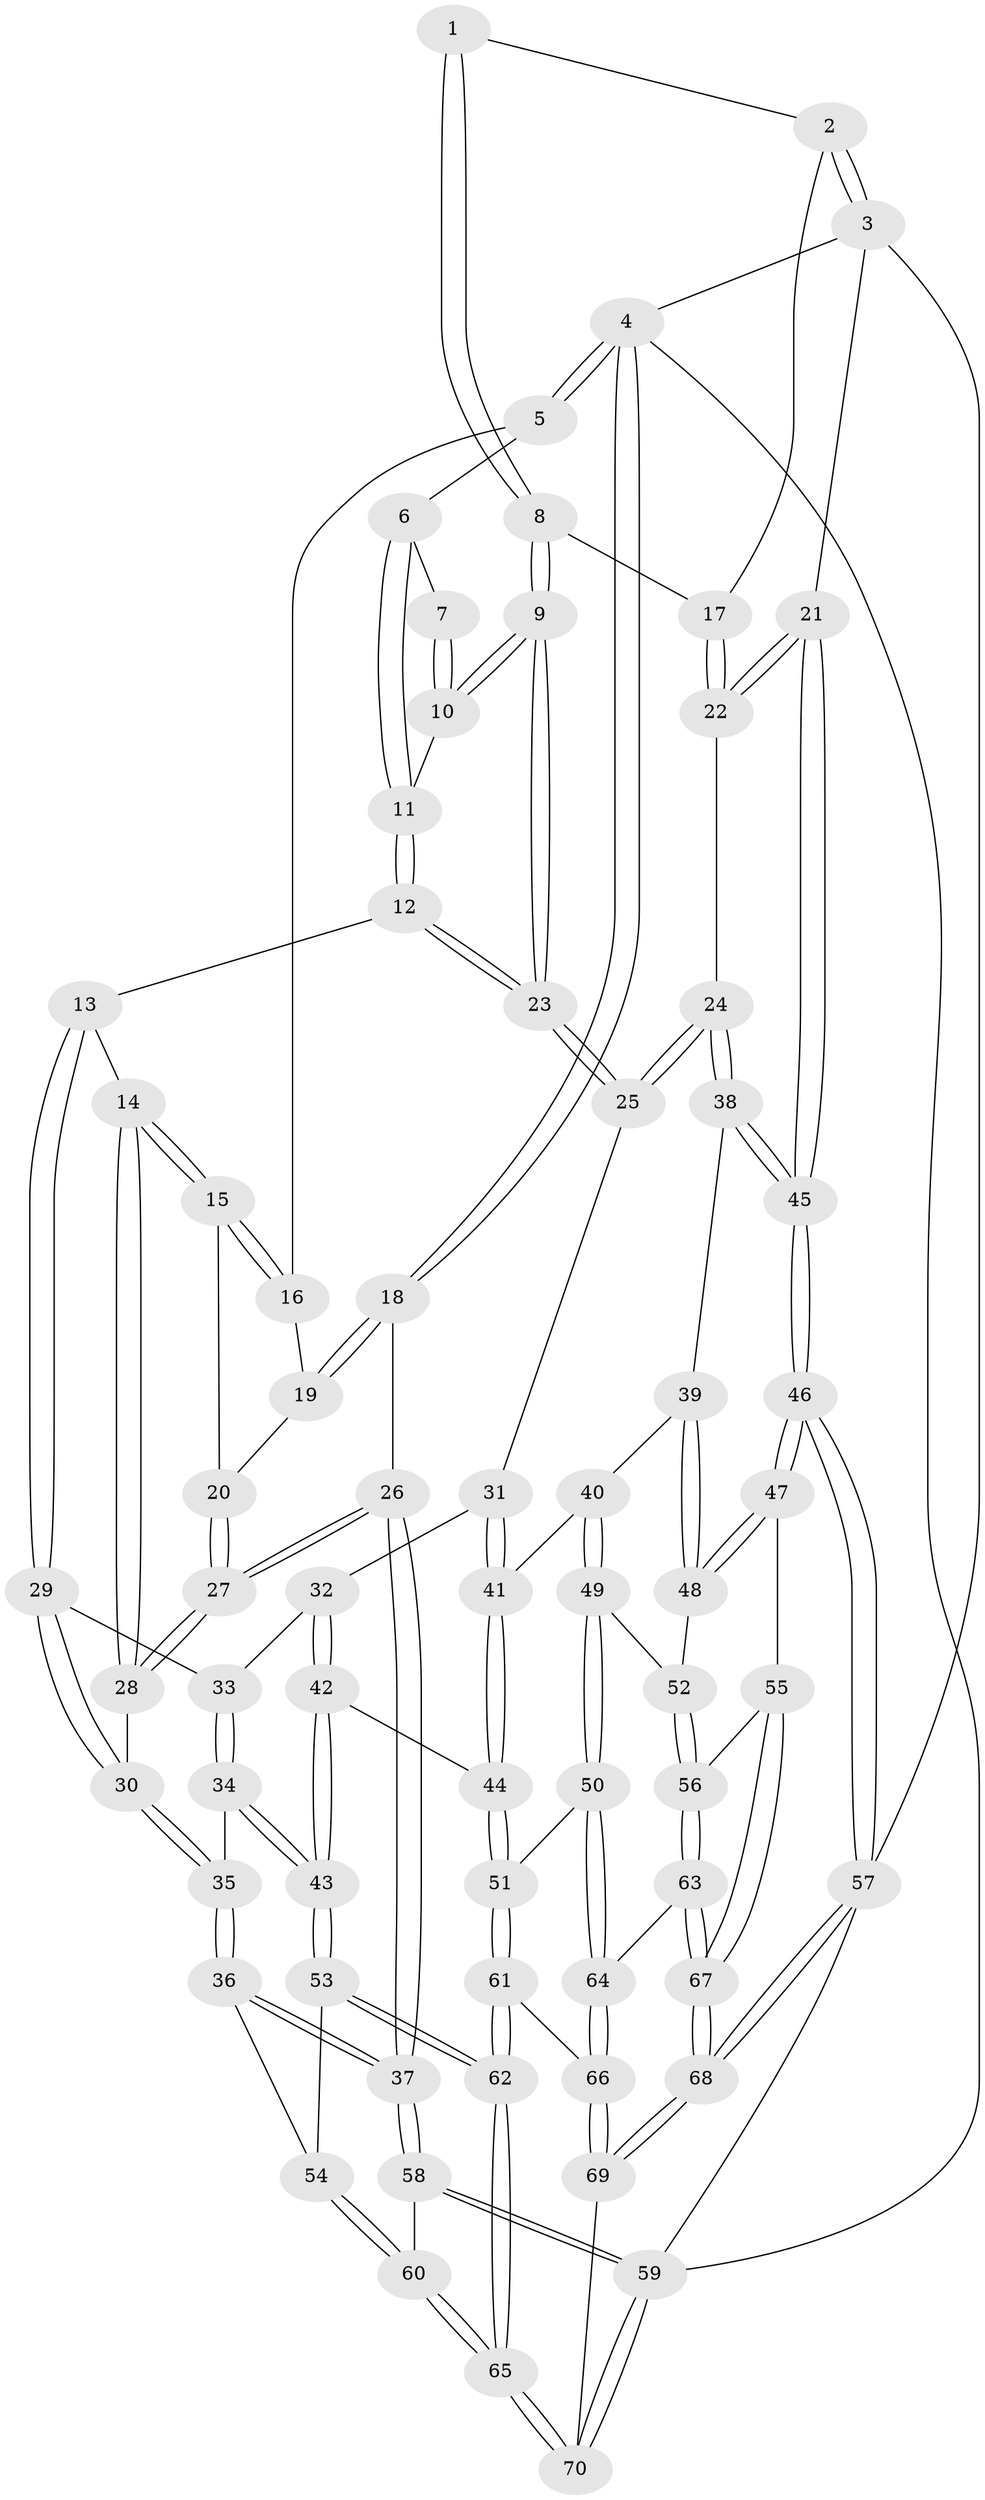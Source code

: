 // coarse degree distribution, {3: 0.09523809523809523, 10: 0.023809523809523808, 5: 0.40476190476190477, 2: 0.023809523809523808, 4: 0.3333333333333333, 6: 0.09523809523809523, 7: 0.023809523809523808}
// Generated by graph-tools (version 1.1) at 2025/21/03/04/25 18:21:09]
// undirected, 70 vertices, 172 edges
graph export_dot {
graph [start="1"]
  node [color=gray90,style=filled];
  1 [pos="+0.7091154901663552+0"];
  2 [pos="+1+0"];
  3 [pos="+1+0"];
  4 [pos="+0+0"];
  5 [pos="+0.14061596103875512+0"];
  6 [pos="+0.2673200168468437+0"];
  7 [pos="+0.5647838065592796+0"];
  8 [pos="+0.6845433364662589+0.17319810136039301"];
  9 [pos="+0.6245130110595559+0.22010965016826667"];
  10 [pos="+0.5777872878724524+0.14501004696640724"];
  11 [pos="+0.33372445611916096+0.08289749241740856"];
  12 [pos="+0.30395251715330807+0.19218389810774492"];
  13 [pos="+0.2810292074299967+0.24253761060447285"];
  14 [pos="+0.22464772854817855+0.24715880896882086"];
  15 [pos="+0.211799920333379+0.2432337395142345"];
  16 [pos="+0.10154716449475282+0.09534389062705817"];
  17 [pos="+0.8606315759050971+0.07332072427519065"];
  18 [pos="+0+0.1243215532489042"];
  19 [pos="+0.05676381699682777+0.13687711720531884"];
  20 [pos="+0.038284401280533106+0.2761923471304127"];
  21 [pos="+1+0.3585648121548161"];
  22 [pos="+0.9389807509311975+0.3316600290910632"];
  23 [pos="+0.6243541472875503+0.22181985075211316"];
  24 [pos="+0.8690215292806132+0.36418121055900726"];
  25 [pos="+0.6254866115890861+0.26982473645021676"];
  26 [pos="+0+0.41033681437662944"];
  27 [pos="+0+0.3671275747276198"];
  28 [pos="+0.15672673575458668+0.38424065263915064"];
  29 [pos="+0.35335375403395825+0.3453064025219185"];
  30 [pos="+0.17898770070223183+0.43459959266481657"];
  31 [pos="+0.5810720613528705+0.33222507683770114"];
  32 [pos="+0.48797186444229107+0.3670765240321549"];
  33 [pos="+0.35358933711745627+0.34552414619481253"];
  34 [pos="+0.3010118413354849+0.5147833280712041"];
  35 [pos="+0.1711807118385518+0.5180003588562684"];
  36 [pos="+0.11076226481612164+0.5633279569334518"];
  37 [pos="+0+0.4932145903595869"];
  38 [pos="+0.8290119713197086+0.49361287250379615"];
  39 [pos="+0.8190539967701307+0.5066984449487801"];
  40 [pos="+0.6695587208799145+0.5193506277907534"];
  41 [pos="+0.6416733989598996+0.48870551536789253"];
  42 [pos="+0.45145868507966147+0.5995986830484245"];
  43 [pos="+0.37649952279697224+0.6161629266615826"];
  44 [pos="+0.45776811282097585+0.6022527513743166"];
  45 [pos="+1+0.6671401386488514"];
  46 [pos="+1+0.6760028394293431"];
  47 [pos="+1+0.7022766507559857"];
  48 [pos="+0.8209658866199309+0.5246674482870056"];
  49 [pos="+0.6487477414673255+0.6694012216340705"];
  50 [pos="+0.6422421078227178+0.7028662252226427"];
  51 [pos="+0.5182150558605739+0.6526478841115807"];
  52 [pos="+0.8197179384580543+0.5438405952980241"];
  53 [pos="+0.32271636235712237+0.6985998592817804"];
  54 [pos="+0.1338652070443703+0.610454215985259"];
  55 [pos="+0.9298259395263941+0.7311210502608336"];
  56 [pos="+0.8207541679342184+0.7077887575181114"];
  57 [pos="+1+1"];
  58 [pos="+0+0.7737931509067701"];
  59 [pos="+0+1"];
  60 [pos="+0.11852366727369772+0.744684593516525"];
  61 [pos="+0.43473287637091046+0.831073146805428"];
  62 [pos="+0.3050612199800873+0.8960334476295286"];
  63 [pos="+0.6948238882112712+0.7580146837295175"];
  64 [pos="+0.6766121734387975+0.7584123211062417"];
  65 [pos="+0.277520733226362+0.9477145024117646"];
  66 [pos="+0.6530892395639717+0.7964374123867058"];
  67 [pos="+0.8711004466304738+0.950004081230487"];
  68 [pos="+0.9623945393689942+1"];
  69 [pos="+0.6139084750140558+1"];
  70 [pos="+0.2553445193771749+1"];
  1 -- 2;
  1 -- 8;
  1 -- 8;
  2 -- 3;
  2 -- 3;
  2 -- 17;
  3 -- 4;
  3 -- 21;
  3 -- 57;
  4 -- 5;
  4 -- 5;
  4 -- 18;
  4 -- 18;
  4 -- 59;
  5 -- 6;
  5 -- 16;
  6 -- 7;
  6 -- 11;
  6 -- 11;
  7 -- 10;
  7 -- 10;
  8 -- 9;
  8 -- 9;
  8 -- 17;
  9 -- 10;
  9 -- 10;
  9 -- 23;
  9 -- 23;
  10 -- 11;
  11 -- 12;
  11 -- 12;
  12 -- 13;
  12 -- 23;
  12 -- 23;
  13 -- 14;
  13 -- 29;
  13 -- 29;
  14 -- 15;
  14 -- 15;
  14 -- 28;
  14 -- 28;
  15 -- 16;
  15 -- 16;
  15 -- 20;
  16 -- 19;
  17 -- 22;
  17 -- 22;
  18 -- 19;
  18 -- 19;
  18 -- 26;
  19 -- 20;
  20 -- 27;
  20 -- 27;
  21 -- 22;
  21 -- 22;
  21 -- 45;
  21 -- 45;
  22 -- 24;
  23 -- 25;
  23 -- 25;
  24 -- 25;
  24 -- 25;
  24 -- 38;
  24 -- 38;
  25 -- 31;
  26 -- 27;
  26 -- 27;
  26 -- 37;
  26 -- 37;
  27 -- 28;
  27 -- 28;
  28 -- 30;
  29 -- 30;
  29 -- 30;
  29 -- 33;
  30 -- 35;
  30 -- 35;
  31 -- 32;
  31 -- 41;
  31 -- 41;
  32 -- 33;
  32 -- 42;
  32 -- 42;
  33 -- 34;
  33 -- 34;
  34 -- 35;
  34 -- 43;
  34 -- 43;
  35 -- 36;
  35 -- 36;
  36 -- 37;
  36 -- 37;
  36 -- 54;
  37 -- 58;
  37 -- 58;
  38 -- 39;
  38 -- 45;
  38 -- 45;
  39 -- 40;
  39 -- 48;
  39 -- 48;
  40 -- 41;
  40 -- 49;
  40 -- 49;
  41 -- 44;
  41 -- 44;
  42 -- 43;
  42 -- 43;
  42 -- 44;
  43 -- 53;
  43 -- 53;
  44 -- 51;
  44 -- 51;
  45 -- 46;
  45 -- 46;
  46 -- 47;
  46 -- 47;
  46 -- 57;
  46 -- 57;
  47 -- 48;
  47 -- 48;
  47 -- 55;
  48 -- 52;
  49 -- 50;
  49 -- 50;
  49 -- 52;
  50 -- 51;
  50 -- 64;
  50 -- 64;
  51 -- 61;
  51 -- 61;
  52 -- 56;
  52 -- 56;
  53 -- 54;
  53 -- 62;
  53 -- 62;
  54 -- 60;
  54 -- 60;
  55 -- 56;
  55 -- 67;
  55 -- 67;
  56 -- 63;
  56 -- 63;
  57 -- 68;
  57 -- 68;
  57 -- 59;
  58 -- 59;
  58 -- 59;
  58 -- 60;
  59 -- 70;
  59 -- 70;
  60 -- 65;
  60 -- 65;
  61 -- 62;
  61 -- 62;
  61 -- 66;
  62 -- 65;
  62 -- 65;
  63 -- 64;
  63 -- 67;
  63 -- 67;
  64 -- 66;
  64 -- 66;
  65 -- 70;
  65 -- 70;
  66 -- 69;
  66 -- 69;
  67 -- 68;
  67 -- 68;
  68 -- 69;
  68 -- 69;
  69 -- 70;
}
